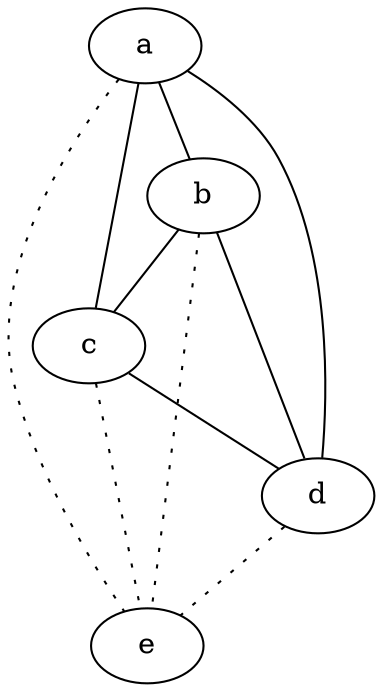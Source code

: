 graph {
a -- b;
a -- c;
a -- d;
a -- e [style=dotted];
b -- c;
b -- d;
b -- e [style=dotted];
c -- d;
c -- e [style=dotted];
d -- e [style=dotted];
}
